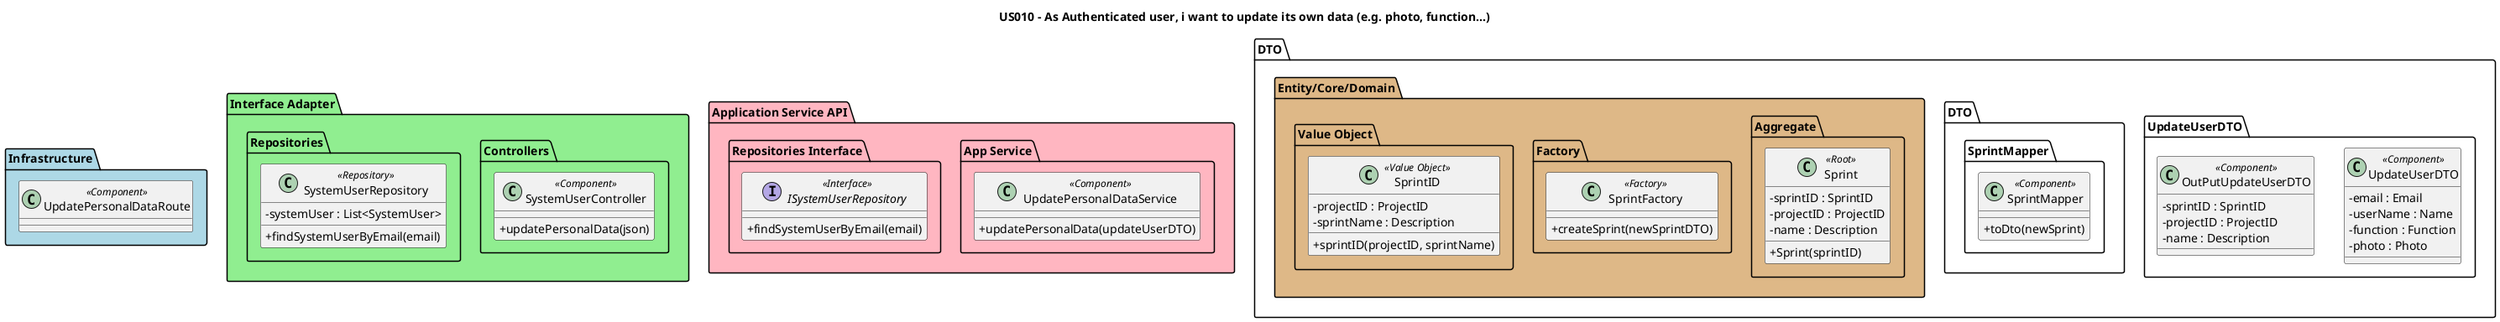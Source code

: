 @startuml
'https://plantuml.com/class-diagram

'hide circle
skinparam classAttributeIconSize 0

title US010 - As Authenticated user, i want to update its own data (e.g. photo, function...)

skinparam classAttributeIconSize 0

package "Infrastructure" <<Folder>> #lightblue  {
class "UpdatePersonalDataRoute" as route << Component >>
}

package "Interface Adapter" <<Folder>> #lightgreen {
package "Controllers" <<Folder>>{
class "SystemUserController" as ctrl << Component >> {
+updatePersonalData(json)
}
}
package "Repositories" <<Folder>>{
class "SystemUserRepository" as repository << Repository >> {
-systemUser : List<SystemUser>
+ findSystemUserByEmail(email)
}
}
}
package "Application Service API" <<Package>> #lightpink{
package "App Service" <<Folder>>{
class "UpdatePersonalDataService" as service << Component >> {
+updatePersonalData(updateUserDTO)
}
}
package "Repositories Interface" <<Folder>>{
interface "ISystemUserRepository" as interfaceSystemUserRepo << Interface >>{
+ findSystemUserByEmail(email)
}
}
}
package "DTO" <<Folder>> {
package "UpdateUserDTO" <<Folder>>{
class "UpdateUserDTO" as dto << Component >> {
- email : Email
- userName : Name
- function : Function
- photo : Photo
}
class "OutPutUpdateUserDTO" as outDTO << Component >> {
- sprintID : SprintID
- projectID : ProjectID
- name : Description
}
}
package "DTO" <<Folder>> {
package "SprintMapper" <<Folder>>{
class "SprintMapper" as mapper << Component >> {
+ toDto(newSprint)
}
}
}

package "Entity/Core/Domain" <<Folder>> #burlywood{
package "Aggregate" <<Folder>>{
class "Sprint" as sprint << Root >> {
- sprintID : SprintID
- projectID : ProjectID
- name : Description
+ Sprint(sprintID)
}
}
package "Factory" <<Folder>>{
class "SprintFactory" as sprintF << Factory >> {
+createSprint(newSprintDTO)
}
}
package "Value Object" <<Folder>>{
class "SprintID" as sprintID << Value Object >> {
-projectID : ProjectID
-sprintName : Description
+sprintID(projectID, sprintName)
}
}



@enduml